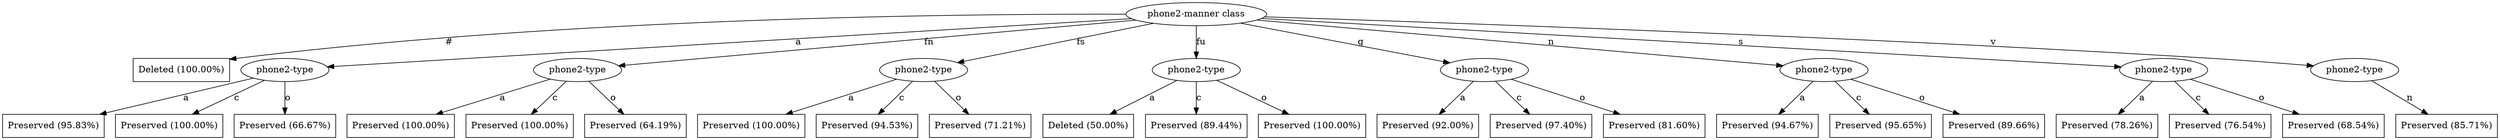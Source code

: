 digraph G {
"bg==" [ shape=ellipse label="phone2-manner class"]
"bg==" -> "bi0w" [ label="#" ]
"bi0w" [ shape=box label="Deleted (100.00%)"]
"bg==" -> "bi0x" [ label="a" ]
"bi0x" [ shape=ellipse label="phone2-type"]
"bi0x" -> "bi0xLTE=" [ label="a" ]
"bi0xLTE=" [ shape=box label="Preserved (95.83%)"]
"bi0x" -> "bi0xLTI=" [ label="c" ]
"bi0xLTI=" [ shape=box label="Preserved (100.00%)"]
"bi0x" -> "bi0xLTQ=" [ label="o" ]
"bi0xLTQ=" [ shape=box label="Preserved (66.67%)"]
"bg==" -> "bi0y" [ label="fn" ]
"bi0y" [ shape=ellipse label="phone2-type"]
"bi0y" -> "bi0yLTE=" [ label="a" ]
"bi0yLTE=" [ shape=box label="Preserved (100.00%)"]
"bi0y" -> "bi0yLTI=" [ label="c" ]
"bi0yLTI=" [ shape=box label="Preserved (100.00%)"]
"bi0y" -> "bi0yLTQ=" [ label="o" ]
"bi0yLTQ=" [ shape=box label="Preserved (64.19%)"]
"bg==" -> "bi0z" [ label="fs" ]
"bi0z" [ shape=ellipse label="phone2-type"]
"bi0z" -> "bi0zLTE=" [ label="a" ]
"bi0zLTE=" [ shape=box label="Preserved (100.00%)"]
"bi0z" -> "bi0zLTI=" [ label="c" ]
"bi0zLTI=" [ shape=box label="Preserved (94.53%)"]
"bi0z" -> "bi0zLTQ=" [ label="o" ]
"bi0zLTQ=" [ shape=box label="Preserved (71.21%)"]
"bg==" -> "bi00" [ label="fu" ]
"bi00" [ shape=ellipse label="phone2-type"]
"bi00" -> "bi00LTE=" [ label="a" ]
"bi00LTE=" [ shape=box label="Deleted (50.00%)"]
"bi00" -> "bi00LTI=" [ label="c" ]
"bi00LTI=" [ shape=box label="Preserved (89.44%)"]
"bi00" -> "bi00LTQ=" [ label="o" ]
"bi00LTQ=" [ shape=box label="Preserved (100.00%)"]
"bg==" -> "bi01" [ label="g" ]
"bi01" [ shape=ellipse label="phone2-type"]
"bi01" -> "bi01LTE=" [ label="a" ]
"bi01LTE=" [ shape=box label="Preserved (92.00%)"]
"bi01" -> "bi01LTI=" [ label="c" ]
"bi01LTI=" [ shape=box label="Preserved (97.40%)"]
"bi01" -> "bi01LTQ=" [ label="o" ]
"bi01LTQ=" [ shape=box label="Preserved (81.60%)"]
"bg==" -> "bi02" [ label="n" ]
"bi02" [ shape=ellipse label="phone2-type"]
"bi02" -> "bi02LTE=" [ label="a" ]
"bi02LTE=" [ shape=box label="Preserved (94.67%)"]
"bi02" -> "bi02LTI=" [ label="c" ]
"bi02LTI=" [ shape=box label="Preserved (95.65%)"]
"bi02" -> "bi02LTQ=" [ label="o" ]
"bi02LTQ=" [ shape=box label="Preserved (89.66%)"]
"bg==" -> "bi03" [ label="s" ]
"bi03" [ shape=ellipse label="phone2-type"]
"bi03" -> "bi03LTE=" [ label="a" ]
"bi03LTE=" [ shape=box label="Preserved (78.26%)"]
"bi03" -> "bi03LTI=" [ label="c" ]
"bi03LTI=" [ shape=box label="Preserved (76.54%)"]
"bi03" -> "bi03LTQ=" [ label="o" ]
"bi03LTQ=" [ shape=box label="Preserved (68.54%)"]
"bg==" -> "bi04" [ label="v" ]
"bi04" [ shape=ellipse label="phone2-type"]
"bi04" -> "bi04LTM=" [ label="n" ]
"bi04LTM=" [ shape=box label="Preserved (85.71%)"]
}
